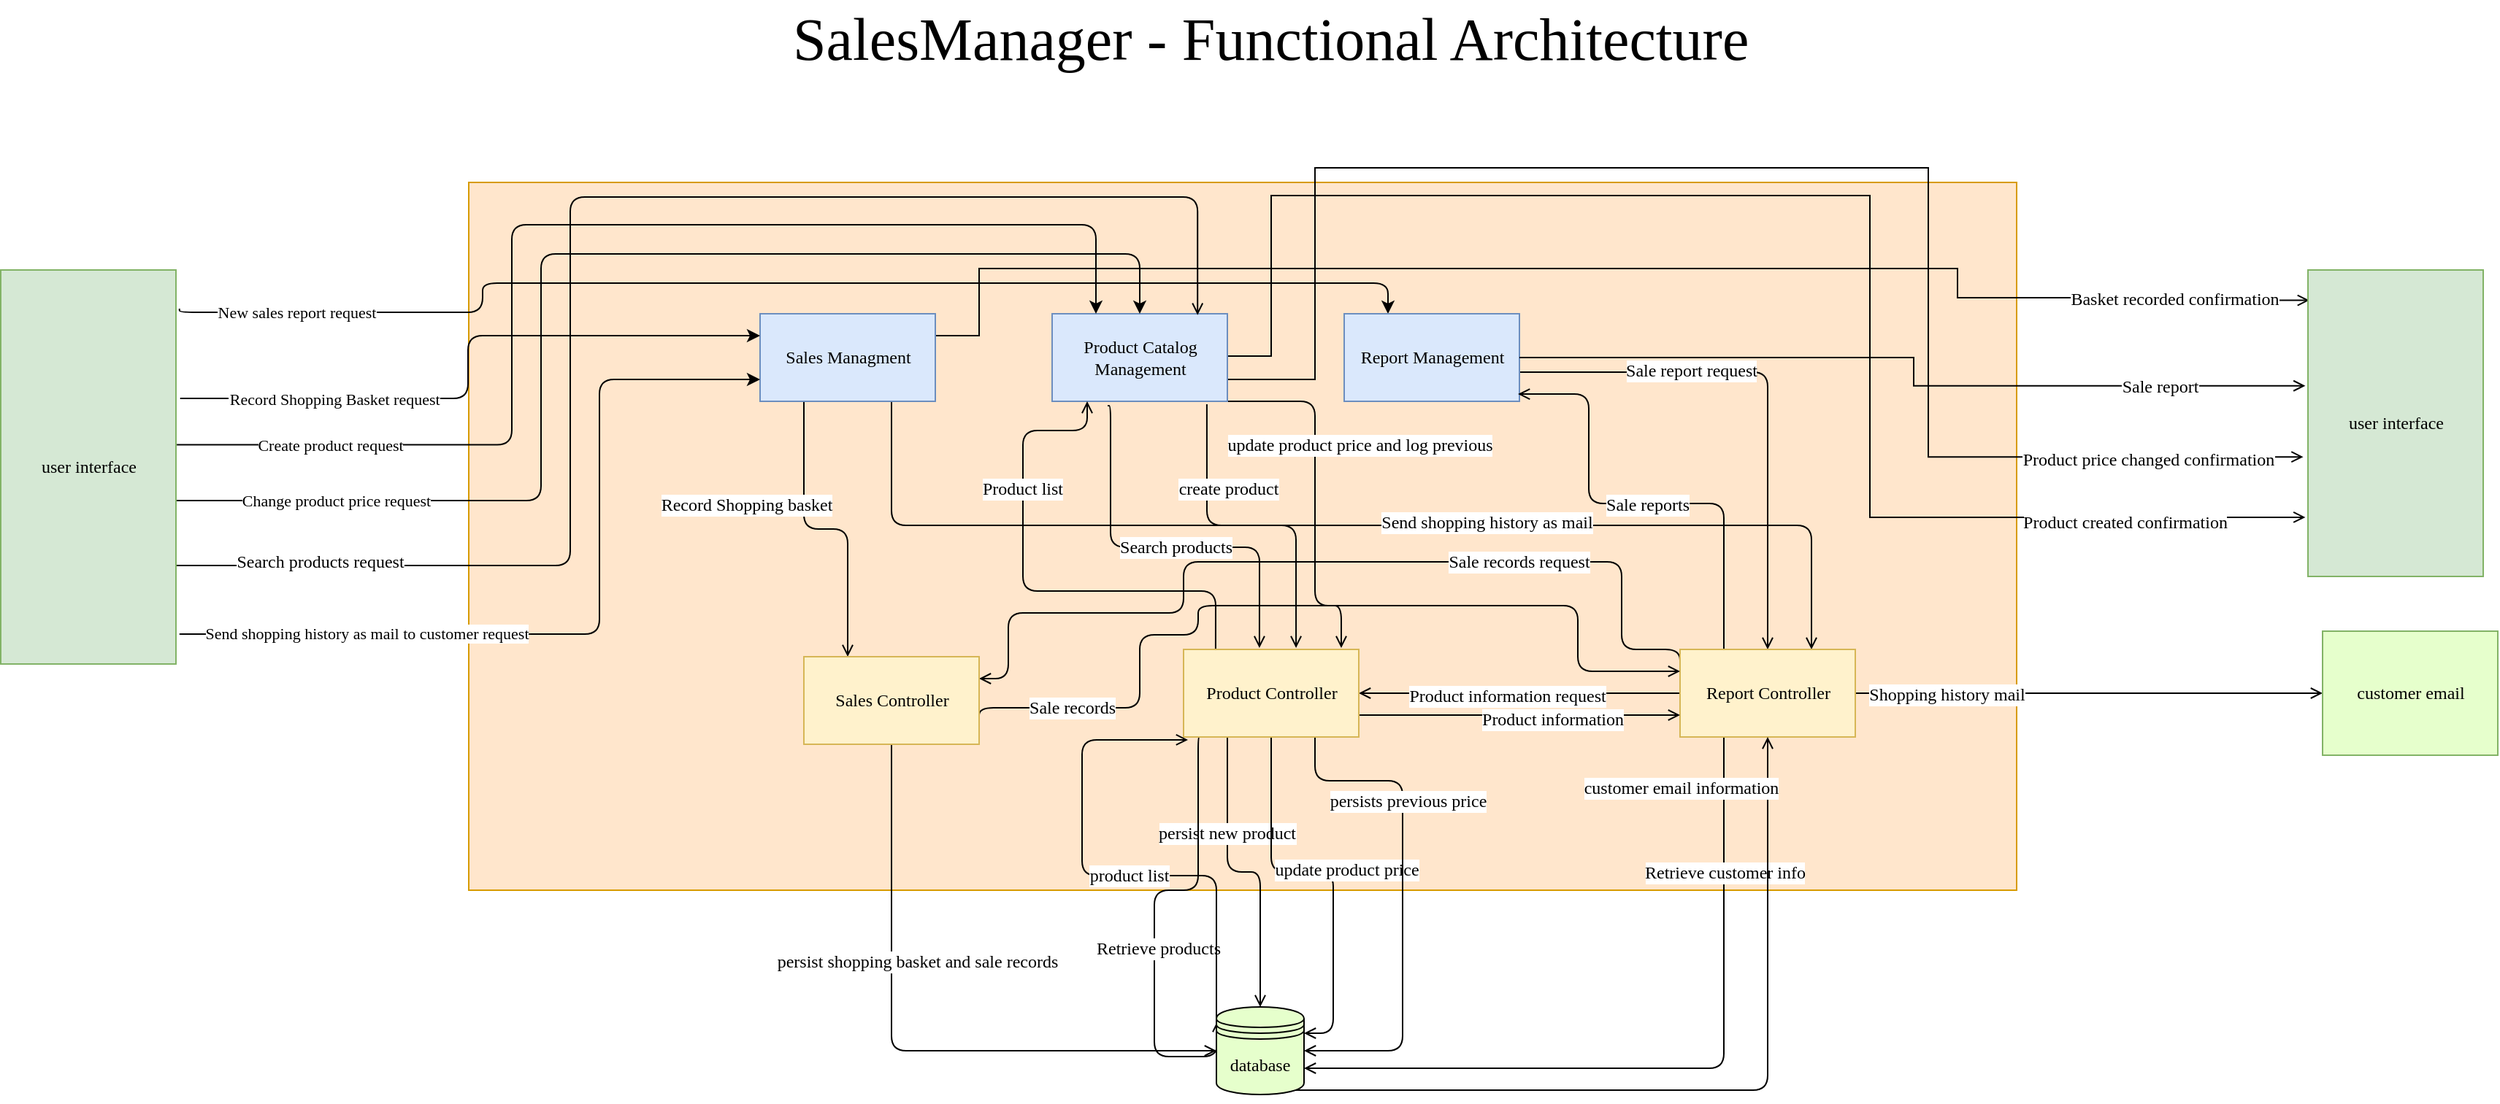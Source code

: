 <mxfile version="10.6.3" type="device"><diagram id="suE4g4ZmyGqLXp-XB6Br" name="Page-1"><mxGraphModel dx="1056" dy="779" grid="1" gridSize="10" guides="1" tooltips="1" connect="1" arrows="1" fold="1" page="1" pageScale="1" pageWidth="2336" pageHeight="1654" math="0" shadow="0"><root><mxCell id="0"/><mxCell id="1" parent="0"/><mxCell id="yssNuzP3Sg0fX2uX1I9x-66" value="" style="rounded=0;whiteSpace=wrap;html=1;fontFamily=Times New Roman;fontSize=12;fillColor=#ffe6cc;strokeColor=#d79b00;" parent="1" vertex="1"><mxGeometry x="498" y="305" width="1060" height="485" as="geometry"/></mxCell><mxCell id="yssNuzP3Sg0fX2uX1I9x-67" style="edgeStyle=orthogonalEdgeStyle;rounded=0;orthogonalLoop=1;jettySize=auto;html=1;exitX=1;exitY=0.25;exitDx=0;exitDy=0;entryX=0.008;entryY=0.099;entryDx=0;entryDy=0;entryPerimeter=0;startArrow=none;startFill=0;endArrow=open;endFill=0;fontFamily=Times New Roman;fontSize=12;" parent="1" source="yssNuzP3Sg0fX2uX1I9x-71" target="yssNuzP3Sg0fX2uX1I9x-86" edge="1"><mxGeometry relative="1" as="geometry"><Array as="points"><mxPoint x="847.5" y="410"/><mxPoint x="847.5" y="364"/><mxPoint x="1517.5" y="364"/><mxPoint x="1517.5" y="384"/><mxPoint x="1718.5" y="384"/></Array></mxGeometry></mxCell><mxCell id="yssNuzP3Sg0fX2uX1I9x-68" value="Basket recorded confirmation" style="text;html=1;resizable=0;points=[];align=center;verticalAlign=middle;labelBackgroundColor=#ffffff;fontSize=12;fontFamily=Times New Roman;" parent="yssNuzP3Sg0fX2uX1I9x-67" vertex="1" connectable="0"><mxGeometry x="0.835" y="1" relative="1" as="geometry"><mxPoint x="-11" y="1.5" as="offset"/></mxGeometry></mxCell><mxCell id="yssNuzP3Sg0fX2uX1I9x-69" style="edgeStyle=orthogonalEdgeStyle;rounded=0;orthogonalLoop=1;jettySize=auto;html=1;exitX=1;exitY=0.25;exitDx=0;exitDy=0;startArrow=none;startFill=0;endArrow=open;endFill=0;fontFamily=Times New Roman;fontSize=12;entryX=0;entryY=0.5;entryDx=0;entryDy=0;" parent="1" source="yssNuzP3Sg0fX2uX1I9x-91" target="yssNuzP3Sg0fX2uX1I9x-87" edge="1"><mxGeometry relative="1" as="geometry"><mxPoint x="1707.5" y="640" as="targetPoint"/><Array as="points"><mxPoint x="1447.5" y="655"/></Array></mxGeometry></mxCell><mxCell id="yssNuzP3Sg0fX2uX1I9x-70" value="Shopping history mail" style="text;html=1;resizable=0;points=[];align=center;verticalAlign=middle;labelBackgroundColor=#ffffff;fontSize=12;fontFamily=Times New Roman;" parent="yssNuzP3Sg0fX2uX1I9x-69" vertex="1" connectable="0"><mxGeometry x="0.822" y="-3" relative="1" as="geometry"><mxPoint x="-228" y="-2.5" as="offset"/></mxGeometry></mxCell><mxCell id="yssNuzP3Sg0fX2uX1I9x-107" style="edgeStyle=orthogonalEdgeStyle;rounded=1;orthogonalLoop=1;jettySize=auto;html=1;exitX=0.25;exitY=1;exitDx=0;exitDy=0;entryX=0.25;entryY=0;entryDx=0;entryDy=0;startArrow=none;startFill=0;endArrow=open;endFill=0;fontFamily=Times New Roman;fontSize=12;" parent="1" source="yssNuzP3Sg0fX2uX1I9x-71" target="yssNuzP3Sg0fX2uX1I9x-96" edge="1"><mxGeometry relative="1" as="geometry"/></mxCell><mxCell id="yssNuzP3Sg0fX2uX1I9x-108" value="Record Shopping basket" style="text;html=1;resizable=0;points=[];align=center;verticalAlign=middle;labelBackgroundColor=#ffffff;fontSize=12;fontFamily=Times New Roman;" parent="yssNuzP3Sg0fX2uX1I9x-107" vertex="1" connectable="0"><mxGeometry x="0.495" y="1" relative="1" as="geometry"><mxPoint x="-71" y="-52" as="offset"/></mxGeometry></mxCell><mxCell id="yssNuzP3Sg0fX2uX1I9x-136" style="edgeStyle=orthogonalEdgeStyle;rounded=1;orthogonalLoop=1;jettySize=auto;html=1;exitX=0.75;exitY=1;exitDx=0;exitDy=0;entryX=0.75;entryY=0;entryDx=0;entryDy=0;startArrow=none;startFill=0;endArrow=open;endFill=0;fontFamily=Times New Roman;fontSize=12;" parent="1" source="yssNuzP3Sg0fX2uX1I9x-71" target="yssNuzP3Sg0fX2uX1I9x-91" edge="1"><mxGeometry relative="1" as="geometry"/></mxCell><mxCell id="yssNuzP3Sg0fX2uX1I9x-137" value="Send shopping history as mail" style="text;html=1;resizable=0;points=[];align=center;verticalAlign=middle;labelBackgroundColor=#ffffff;fontSize=12;fontFamily=Times New Roman;" parent="yssNuzP3Sg0fX2uX1I9x-136" vertex="1" connectable="0"><mxGeometry x="0.23" y="2" relative="1" as="geometry"><mxPoint as="offset"/></mxGeometry></mxCell><mxCell id="yssNuzP3Sg0fX2uX1I9x-71" value="Sales Managment" style="rounded=0;whiteSpace=wrap;html=1;fontFamily=Times New Roman;fontSize=12;fillColor=#dae8fc;strokeColor=#6c8ebf;" parent="1" vertex="1"><mxGeometry x="697.5" y="395" width="120" height="60" as="geometry"/></mxCell><mxCell id="yssNuzP3Sg0fX2uX1I9x-72" style="edgeStyle=orthogonalEdgeStyle;rounded=0;orthogonalLoop=1;jettySize=auto;html=1;exitX=1;exitY=0.75;exitDx=0;exitDy=0;entryX=-0.027;entryY=0.61;entryDx=0;entryDy=0;entryPerimeter=0;startArrow=none;startFill=0;endArrow=open;endFill=0;fontFamily=Times New Roman;fontSize=12;" parent="1" source="yssNuzP3Sg0fX2uX1I9x-76" target="yssNuzP3Sg0fX2uX1I9x-86" edge="1"><mxGeometry relative="1" as="geometry"><Array as="points"><mxPoint x="1077.5" y="440"/><mxPoint x="1077.5" y="295"/><mxPoint x="1497.5" y="295"/><mxPoint x="1497.5" y="493"/></Array></mxGeometry></mxCell><mxCell id="yssNuzP3Sg0fX2uX1I9x-73" value="Product price changed confirmation" style="text;html=1;resizable=0;points=[];align=center;verticalAlign=middle;labelBackgroundColor=#ffffff;fontSize=12;fontFamily=Times New Roman;" parent="yssNuzP3Sg0fX2uX1I9x-72" vertex="1" connectable="0"><mxGeometry x="0.721" y="1" relative="1" as="geometry"><mxPoint x="44.5" y="2.5" as="offset"/></mxGeometry></mxCell><mxCell id="yssNuzP3Sg0fX2uX1I9x-74" style="edgeStyle=orthogonalEdgeStyle;rounded=0;orthogonalLoop=1;jettySize=auto;html=1;exitX=1;exitY=0.5;exitDx=0;exitDy=0;startArrow=none;startFill=0;endArrow=open;endFill=0;fontFamily=Times New Roman;fontSize=12;entryX=-0.015;entryY=0.807;entryDx=0;entryDy=0;entryPerimeter=0;" parent="1" source="yssNuzP3Sg0fX2uX1I9x-76" target="yssNuzP3Sg0fX2uX1I9x-86" edge="1"><mxGeometry relative="1" as="geometry"><mxPoint x="1737.5" y="534" as="targetPoint"/><Array as="points"><mxPoint x="1047.5" y="424"/><mxPoint x="1047.5" y="314"/><mxPoint x="1457.5" y="314"/><mxPoint x="1457.5" y="534"/></Array></mxGeometry></mxCell><mxCell id="yssNuzP3Sg0fX2uX1I9x-75" value="Product created confirmation" style="text;html=1;resizable=0;points=[];align=center;verticalAlign=middle;labelBackgroundColor=#ffffff;fontSize=12;fontFamily=Times New Roman;" parent="yssNuzP3Sg0fX2uX1I9x-74" vertex="1" connectable="0"><mxGeometry x="0.768" y="-3" relative="1" as="geometry"><mxPoint as="offset"/></mxGeometry></mxCell><mxCell id="yssNuzP3Sg0fX2uX1I9x-111" style="edgeStyle=orthogonalEdgeStyle;rounded=1;orthogonalLoop=1;jettySize=auto;html=1;exitX=0.883;exitY=1.033;exitDx=0;exitDy=0;entryX=0.642;entryY=-0.017;entryDx=0;entryDy=0;entryPerimeter=0;startArrow=none;startFill=0;endArrow=open;endFill=0;fontFamily=Times New Roman;fontSize=12;exitPerimeter=0;" parent="1" source="yssNuzP3Sg0fX2uX1I9x-76" target="yssNuzP3Sg0fX2uX1I9x-93" edge="1"><mxGeometry relative="1" as="geometry"/></mxCell><mxCell id="yssNuzP3Sg0fX2uX1I9x-112" value="create product" style="text;html=1;resizable=0;points=[];align=center;verticalAlign=middle;labelBackgroundColor=#ffffff;fontSize=12;fontFamily=Times New Roman;" parent="yssNuzP3Sg0fX2uX1I9x-111" vertex="1" connectable="0"><mxGeometry x="-0.484" y="34" relative="1" as="geometry"><mxPoint x="-20" y="-1" as="offset"/></mxGeometry></mxCell><mxCell id="yssNuzP3Sg0fX2uX1I9x-123" value="update product price and log previous" style="edgeStyle=orthogonalEdgeStyle;rounded=1;orthogonalLoop=1;jettySize=auto;html=1;exitX=0.75;exitY=1;exitDx=0;exitDy=0;entryX=0.9;entryY=-0.017;entryDx=0;entryDy=0;startArrow=none;startFill=0;endArrow=open;endFill=0;fontFamily=Times New Roman;fontSize=12;entryPerimeter=0;" parent="1" source="yssNuzP3Sg0fX2uX1I9x-76" target="yssNuzP3Sg0fX2uX1I9x-93" edge="1"><mxGeometry x="-0.35" y="-42" relative="1" as="geometry"><Array as="points"><mxPoint x="1077.5" y="455"/><mxPoint x="1077.5" y="595"/><mxPoint x="1095.5" y="595"/></Array><mxPoint x="72" y="30" as="offset"/></mxGeometry></mxCell><mxCell id="yssNuzP3Sg0fX2uX1I9x-76" value="Product Catalog Management" style="rounded=0;whiteSpace=wrap;html=1;fontFamily=Times New Roman;fontSize=12;fillColor=#dae8fc;strokeColor=#6c8ebf;" parent="1" vertex="1"><mxGeometry x="897.5" y="395" width="120" height="60" as="geometry"/></mxCell><mxCell id="yssNuzP3Sg0fX2uX1I9x-77" value="New sales report request&lt;br&gt;" style="endArrow=classic;fontFamily=Times New Roman;entryX=0.25;entryY=0;entryDx=0;entryDy=0;edgeStyle=orthogonalEdgeStyle;html=1;exitX=1.02;exitY=0.098;exitDx=0;exitDy=0;exitPerimeter=0;" parent="1" source="yssNuzP3Sg0fX2uX1I9x-85" target="yssNuzP3Sg0fX2uX1I9x-82" edge="1"><mxGeometry x="-0.809" width="50" height="50" relative="1" as="geometry"><mxPoint x="377.5" y="394" as="sourcePoint"/><mxPoint x="537.5" y="395" as="targetPoint"/><Array as="points"><mxPoint x="299.5" y="394"/><mxPoint x="507.5" y="394"/><mxPoint x="507.5" y="374"/><mxPoint x="1127.5" y="374"/></Array><mxPoint as="offset"/></mxGeometry></mxCell><mxCell id="yssNuzP3Sg0fX2uX1I9x-78" value="Record Shopping Basket request" style="endArrow=classic;fontFamily=Times New Roman;edgeStyle=orthogonalEdgeStyle;entryX=0;entryY=0.25;entryDx=0;entryDy=0;exitX=1.024;exitY=0.326;exitDx=0;exitDy=0;exitPerimeter=0;" parent="1" source="yssNuzP3Sg0fX2uX1I9x-85" target="yssNuzP3Sg0fX2uX1I9x-71" edge="1"><mxGeometry x="-0.518" width="50" height="50" relative="1" as="geometry"><mxPoint x="307.5" y="435" as="sourcePoint"/><mxPoint x="537.5" y="435" as="targetPoint"/><mxPoint as="offset"/></mxGeometry></mxCell><mxCell id="yssNuzP3Sg0fX2uX1I9x-79" value="Create product request&lt;br&gt;" style="endArrow=classic;fontFamily=Times New Roman;html=1;edgeStyle=orthogonalEdgeStyle;entryX=0.25;entryY=0;entryDx=0;entryDy=0;" parent="1" target="yssNuzP3Sg0fX2uX1I9x-76" edge="1"><mxGeometry x="-0.75" width="50" height="50" relative="1" as="geometry"><mxPoint x="298.071" y="484.714" as="sourcePoint"/><mxPoint x="927.5" y="384" as="targetPoint"/><Array as="points"><mxPoint x="527.5" y="484"/><mxPoint x="527.5" y="334"/><mxPoint x="927.5" y="334"/></Array><mxPoint as="offset"/></mxGeometry></mxCell><mxCell id="yssNuzP3Sg0fX2uX1I9x-80" value="Change product price request&lt;br&gt;" style="endArrow=classic;fontFamily=Times New Roman;html=1;entryX=0.5;entryY=0;entryDx=0;entryDy=0;edgeStyle=orthogonalEdgeStyle;exitX=0.996;exitY=0.585;exitDx=0;exitDy=0;exitPerimeter=0;" parent="1" source="yssNuzP3Sg0fX2uX1I9x-85" target="yssNuzP3Sg0fX2uX1I9x-76" edge="1"><mxGeometry x="-0.747" width="50" height="50" relative="1" as="geometry"><mxPoint x="307.5" y="515" as="sourcePoint"/><mxPoint x="537.5" y="515" as="targetPoint"/><mxPoint as="offset"/><Array as="points"><mxPoint x="547.5" y="523"/><mxPoint x="547.5" y="354"/><mxPoint x="957.5" y="354"/></Array></mxGeometry></mxCell><mxCell id="yssNuzP3Sg0fX2uX1I9x-81" value="Send shopping history as mail to customer request" style="endArrow=classic;fontFamily=Times New Roman;html=1;entryX=0;entryY=0.75;entryDx=0;entryDy=0;edgeStyle=orthogonalEdgeStyle;exitX=1.02;exitY=0.924;exitDx=0;exitDy=0;exitPerimeter=0;" parent="1" source="yssNuzP3Sg0fX2uX1I9x-85" target="yssNuzP3Sg0fX2uX1I9x-71" edge="1"><mxGeometry x="-0.553" width="50" height="50" relative="1" as="geometry"><mxPoint x="327.5" y="614" as="sourcePoint"/><mxPoint x="537.5" y="555" as="targetPoint"/><mxPoint as="offset"/><Array as="points"><mxPoint x="587.5" y="614"/><mxPoint x="587.5" y="440"/></Array></mxGeometry></mxCell><mxCell id="yssNuzP3Sg0fX2uX1I9x-92" value="" style="edgeStyle=orthogonalEdgeStyle;rounded=1;orthogonalLoop=1;jettySize=auto;html=1;startArrow=none;startFill=0;endArrow=open;endFill=0;fontFamily=Times New Roman;fontSize=12;" parent="1" source="yssNuzP3Sg0fX2uX1I9x-82" target="yssNuzP3Sg0fX2uX1I9x-91" edge="1"><mxGeometry relative="1" as="geometry"><Array as="points"><mxPoint x="1387.5" y="435"/></Array></mxGeometry></mxCell><mxCell id="yssNuzP3Sg0fX2uX1I9x-105" value="Sale report request&lt;br&gt;" style="text;html=1;resizable=0;points=[];align=center;verticalAlign=middle;labelBackgroundColor=#ffffff;fontSize=12;fontFamily=Times New Roman;" parent="yssNuzP3Sg0fX2uX1I9x-92" vertex="1" connectable="0"><mxGeometry x="-0.346" y="1" relative="1" as="geometry"><mxPoint as="offset"/></mxGeometry></mxCell><mxCell id="yssNuzP3Sg0fX2uX1I9x-82" value="Report Management" style="rounded=0;whiteSpace=wrap;html=1;fontFamily=Times New Roman;fontSize=12;fillColor=#dae8fc;strokeColor=#6c8ebf;" parent="1" vertex="1"><mxGeometry x="1097.5" y="395" width="120" height="60" as="geometry"/></mxCell><mxCell id="yssNuzP3Sg0fX2uX1I9x-94" value="" style="edgeStyle=orthogonalEdgeStyle;rounded=1;orthogonalLoop=1;jettySize=auto;html=1;startArrow=none;startFill=0;endArrow=open;endFill=0;fontFamily=Times New Roman;fontSize=12;" parent="1" source="yssNuzP3Sg0fX2uX1I9x-91" target="yssNuzP3Sg0fX2uX1I9x-93" edge="1"><mxGeometry relative="1" as="geometry"/></mxCell><mxCell id="yssNuzP3Sg0fX2uX1I9x-95" value="Product information request&lt;br&gt;" style="text;html=1;resizable=0;points=[];align=center;verticalAlign=middle;labelBackgroundColor=#ffffff;fontSize=12;fontFamily=Times New Roman;" parent="yssNuzP3Sg0fX2uX1I9x-94" vertex="1" connectable="0"><mxGeometry x="0.075" y="2" relative="1" as="geometry"><mxPoint as="offset"/></mxGeometry></mxCell><mxCell id="yssNuzP3Sg0fX2uX1I9x-98" style="edgeStyle=orthogonalEdgeStyle;rounded=1;orthogonalLoop=1;jettySize=auto;html=1;exitX=0;exitY=0.25;exitDx=0;exitDy=0;entryX=1;entryY=0.25;entryDx=0;entryDy=0;startArrow=none;startFill=0;endArrow=open;endFill=0;fontFamily=Times New Roman;fontSize=12;" parent="1" source="yssNuzP3Sg0fX2uX1I9x-91" target="yssNuzP3Sg0fX2uX1I9x-96" edge="1"><mxGeometry relative="1" as="geometry"><Array as="points"><mxPoint x="1327.5" y="625"/><mxPoint x="1287.5" y="625"/><mxPoint x="1287.5" y="565"/><mxPoint x="987.5" y="565"/><mxPoint x="987.5" y="600"/><mxPoint x="867.5" y="600"/><mxPoint x="867.5" y="645"/></Array></mxGeometry></mxCell><mxCell id="yssNuzP3Sg0fX2uX1I9x-99" value="Sale records request&lt;br&gt;" style="text;html=1;resizable=0;points=[];align=center;verticalAlign=middle;labelBackgroundColor=#ffffff;fontSize=12;fontFamily=Times New Roman;" parent="yssNuzP3Sg0fX2uX1I9x-98" vertex="1" connectable="0"><mxGeometry x="-0.614" relative="1" as="geometry"><mxPoint x="-63" as="offset"/></mxGeometry></mxCell><mxCell id="yssNuzP3Sg0fX2uX1I9x-104" style="edgeStyle=orthogonalEdgeStyle;rounded=1;orthogonalLoop=1;jettySize=auto;html=1;exitX=0.25;exitY=0;exitDx=0;exitDy=0;entryX=0.992;entryY=0.917;entryDx=0;entryDy=0;entryPerimeter=0;startArrow=none;startFill=0;endArrow=open;endFill=0;fontFamily=Times New Roman;fontSize=12;" parent="1" source="yssNuzP3Sg0fX2uX1I9x-91" target="yssNuzP3Sg0fX2uX1I9x-82" edge="1"><mxGeometry relative="1" as="geometry"><Array as="points"><mxPoint x="1358" y="525"/><mxPoint x="1265" y="525"/><mxPoint x="1265" y="450"/></Array></mxGeometry></mxCell><mxCell id="yssNuzP3Sg0fX2uX1I9x-106" value="Sale reports" style="text;html=1;resizable=0;points=[];align=center;verticalAlign=middle;labelBackgroundColor=#ffffff;fontSize=12;fontFamily=Times New Roman;" parent="yssNuzP3Sg0fX2uX1I9x-104" vertex="1" connectable="0"><mxGeometry x="0.505" relative="1" as="geometry"><mxPoint x="39.5" y="46.5" as="offset"/></mxGeometry></mxCell><mxCell id="yssNuzP3Sg0fX2uX1I9x-138" style="edgeStyle=orthogonalEdgeStyle;rounded=1;orthogonalLoop=1;jettySize=auto;html=1;exitX=0.25;exitY=1;exitDx=0;exitDy=0;entryX=1;entryY=0.7;entryDx=0;entryDy=0;startArrow=none;startFill=0;endArrow=open;endFill=0;fontFamily=Times New Roman;fontSize=12;" parent="1" source="yssNuzP3Sg0fX2uX1I9x-91" target="yssNuzP3Sg0fX2uX1I9x-113" edge="1"><mxGeometry relative="1" as="geometry"/></mxCell><mxCell id="yssNuzP3Sg0fX2uX1I9x-139" value="Retrieve customer info" style="text;html=1;resizable=0;points=[];align=center;verticalAlign=middle;labelBackgroundColor=#ffffff;fontSize=12;fontFamily=Times New Roman;" parent="yssNuzP3Sg0fX2uX1I9x-138" vertex="1" connectable="0"><mxGeometry x="-0.638" relative="1" as="geometry"><mxPoint as="offset"/></mxGeometry></mxCell><mxCell id="yssNuzP3Sg0fX2uX1I9x-91" value="Report Controller&lt;br&gt;" style="rounded=0;whiteSpace=wrap;html=1;fontFamily=Times New Roman;fontSize=12;fillColor=#fff2cc;strokeColor=#d6b656;" parent="1" vertex="1"><mxGeometry x="1327.5" y="625" width="120" height="60" as="geometry"/></mxCell><mxCell id="yssNuzP3Sg0fX2uX1I9x-100" style="edgeStyle=orthogonalEdgeStyle;rounded=1;orthogonalLoop=1;jettySize=auto;html=1;exitX=1;exitY=0.75;exitDx=0;exitDy=0;entryX=0;entryY=0.75;entryDx=0;entryDy=0;startArrow=none;startFill=0;endArrow=open;endFill=0;fontFamily=Times New Roman;fontSize=12;" parent="1" source="yssNuzP3Sg0fX2uX1I9x-93" target="yssNuzP3Sg0fX2uX1I9x-91" edge="1"><mxGeometry relative="1" as="geometry"/></mxCell><mxCell id="yssNuzP3Sg0fX2uX1I9x-101" value="Product information&lt;br&gt;" style="text;html=1;resizable=0;points=[];align=center;verticalAlign=middle;labelBackgroundColor=#ffffff;fontSize=12;fontFamily=Times New Roman;" parent="yssNuzP3Sg0fX2uX1I9x-100" vertex="1" connectable="0"><mxGeometry x="0.2" y="-3" relative="1" as="geometry"><mxPoint as="offset"/></mxGeometry></mxCell><mxCell id="yssNuzP3Sg0fX2uX1I9x-117" style="edgeStyle=orthogonalEdgeStyle;rounded=1;orthogonalLoop=1;jettySize=auto;html=1;exitX=0.25;exitY=1;exitDx=0;exitDy=0;entryX=0.5;entryY=0;entryDx=0;entryDy=0;startArrow=none;startFill=0;endArrow=open;endFill=0;fontFamily=Times New Roman;fontSize=12;" parent="1" source="yssNuzP3Sg0fX2uX1I9x-93" target="yssNuzP3Sg0fX2uX1I9x-113" edge="1"><mxGeometry relative="1" as="geometry"/></mxCell><mxCell id="yssNuzP3Sg0fX2uX1I9x-118" value="persist new product" style="text;html=1;resizable=0;points=[];align=center;verticalAlign=middle;labelBackgroundColor=#ffffff;fontSize=12;fontFamily=Times New Roman;" parent="yssNuzP3Sg0fX2uX1I9x-117" vertex="1" connectable="0"><mxGeometry x="0.409" y="-1" relative="1" as="geometry"><mxPoint x="-22" y="-58" as="offset"/></mxGeometry></mxCell><mxCell id="yssNuzP3Sg0fX2uX1I9x-124" style="edgeStyle=orthogonalEdgeStyle;rounded=1;orthogonalLoop=1;jettySize=auto;html=1;exitX=0.5;exitY=1;exitDx=0;exitDy=0;entryX=1;entryY=0.3;entryDx=0;entryDy=0;startArrow=none;startFill=0;endArrow=open;endFill=0;fontFamily=Times New Roman;fontSize=12;" parent="1" source="yssNuzP3Sg0fX2uX1I9x-93" target="yssNuzP3Sg0fX2uX1I9x-113" edge="1"><mxGeometry relative="1" as="geometry"/></mxCell><mxCell id="yssNuzP3Sg0fX2uX1I9x-125" value="update product price" style="text;html=1;resizable=0;points=[];align=center;verticalAlign=middle;labelBackgroundColor=#ffffff;fontSize=12;fontFamily=Times New Roman;" parent="yssNuzP3Sg0fX2uX1I9x-124" vertex="1" connectable="0"><mxGeometry x="0.015" y="1" relative="1" as="geometry"><mxPoint x="9" y="-1" as="offset"/></mxGeometry></mxCell><mxCell id="yssNuzP3Sg0fX2uX1I9x-126" style="edgeStyle=orthogonalEdgeStyle;rounded=1;orthogonalLoop=1;jettySize=auto;html=1;exitX=0.75;exitY=1;exitDx=0;exitDy=0;entryX=1;entryY=0.5;entryDx=0;entryDy=0;startArrow=none;startFill=0;endArrow=open;endFill=0;fontFamily=Times New Roman;fontSize=12;" parent="1" source="yssNuzP3Sg0fX2uX1I9x-93" target="yssNuzP3Sg0fX2uX1I9x-113" edge="1"><mxGeometry relative="1" as="geometry"><Array as="points"><mxPoint x="1097.5" y="715"/><mxPoint x="1137.5" y="715"/><mxPoint x="1137.5" y="925"/></Array></mxGeometry></mxCell><mxCell id="yssNuzP3Sg0fX2uX1I9x-127" value="persists previous price" style="text;html=1;resizable=0;points=[];align=center;verticalAlign=middle;labelBackgroundColor=#ffffff;fontSize=12;fontFamily=Times New Roman;" parent="yssNuzP3Sg0fX2uX1I9x-126" vertex="1" connectable="0"><mxGeometry x="-0.393" y="3" relative="1" as="geometry"><mxPoint as="offset"/></mxGeometry></mxCell><mxCell id="yssNuzP3Sg0fX2uX1I9x-129" style="edgeStyle=orthogonalEdgeStyle;rounded=1;orthogonalLoop=1;jettySize=auto;html=1;exitX=0.183;exitY=0.033;exitDx=0;exitDy=0;entryX=0.2;entryY=1;entryDx=0;entryDy=0;startArrow=none;startFill=0;endArrow=open;endFill=0;fontFamily=Times New Roman;fontSize=12;exitPerimeter=0;entryPerimeter=0;" parent="1" source="yssNuzP3Sg0fX2uX1I9x-93" target="yssNuzP3Sg0fX2uX1I9x-76" edge="1"><mxGeometry relative="1" as="geometry"><Array as="points"><mxPoint x="1009.5" y="585"/><mxPoint x="877.5" y="585"/><mxPoint x="877.5" y="475"/><mxPoint x="921.5" y="475"/></Array></mxGeometry></mxCell><mxCell id="yssNuzP3Sg0fX2uX1I9x-130" value="Product list" style="text;html=1;resizable=0;points=[];align=center;verticalAlign=middle;labelBackgroundColor=#ffffff;fontSize=12;fontFamily=Times New Roman;" parent="yssNuzP3Sg0fX2uX1I9x-129" vertex="1" connectable="0"><mxGeometry x="0.403" y="1" relative="1" as="geometry"><mxPoint as="offset"/></mxGeometry></mxCell><mxCell id="yssNuzP3Sg0fX2uX1I9x-134" style="edgeStyle=orthogonalEdgeStyle;rounded=1;orthogonalLoop=1;jettySize=auto;html=1;exitX=0.092;exitY=1;exitDx=0;exitDy=0;entryX=0.017;entryY=0.15;entryDx=0;entryDy=0;entryPerimeter=0;startArrow=none;startFill=0;endArrow=open;endFill=0;fontFamily=Times New Roman;fontSize=12;exitPerimeter=0;" parent="1" source="yssNuzP3Sg0fX2uX1I9x-93" target="yssNuzP3Sg0fX2uX1I9x-113" edge="1"><mxGeometry relative="1" as="geometry"><Array as="points"><mxPoint x="997.5" y="685"/><mxPoint x="997.5" y="790"/><mxPoint x="967.5" y="790"/><mxPoint x="967.5" y="904"/></Array></mxGeometry></mxCell><mxCell id="yssNuzP3Sg0fX2uX1I9x-135" value="Retrieve products" style="text;html=1;resizable=0;points=[];align=center;verticalAlign=middle;labelBackgroundColor=#ffffff;fontSize=12;fontFamily=Times New Roman;" parent="yssNuzP3Sg0fX2uX1I9x-134" vertex="1" connectable="0"><mxGeometry x="0.018" relative="1" as="geometry"><mxPoint x="2.5" y="14" as="offset"/></mxGeometry></mxCell><mxCell id="yssNuzP3Sg0fX2uX1I9x-93" value="Product Controller&lt;br&gt;" style="rounded=0;whiteSpace=wrap;html=1;fontFamily=Times New Roman;fontSize=12;fillColor=#fff2cc;strokeColor=#d6b656;" parent="1" vertex="1"><mxGeometry x="987.5" y="625" width="120" height="60" as="geometry"/></mxCell><mxCell id="yssNuzP3Sg0fX2uX1I9x-83" style="orthogonalLoop=1;jettySize=auto;html=1;exitX=1;exitY=0.75;exitDx=0;exitDy=0;entryX=0.83;entryY=0.014;entryDx=0;entryDy=0;entryPerimeter=0;startArrow=none;startFill=0;endArrow=open;endFill=0;fontFamily=Times New Roman;fontSize=12;edgeStyle=orthogonalEdgeStyle;rounded=1;" parent="1" source="yssNuzP3Sg0fX2uX1I9x-85" target="yssNuzP3Sg0fX2uX1I9x-76" edge="1"><mxGeometry relative="1" as="geometry"><Array as="points"><mxPoint x="297.5" y="567"/><mxPoint x="567.5" y="567"/><mxPoint x="567.5" y="315"/><mxPoint x="997.5" y="315"/></Array></mxGeometry></mxCell><mxCell id="yssNuzP3Sg0fX2uX1I9x-84" value="Search products request&lt;br&gt;" style="text;html=1;resizable=0;points=[];align=center;verticalAlign=middle;labelBackgroundColor=#ffffff;fontSize=12;fontFamily=Times New Roman;" parent="yssNuzP3Sg0fX2uX1I9x-83" vertex="1" connectable="0"><mxGeometry x="-0.838" y="3" relative="1" as="geometry"><mxPoint x="14.5" y="0.5" as="offset"/></mxGeometry></mxCell><mxCell id="yssNuzP3Sg0fX2uX1I9x-85" value="user interface" style="rounded=0;whiteSpace=wrap;html=1;fontFamily=Times New Roman;fontSize=12;fillColor=#d5e8d4;strokeColor=#82b366;" parent="1" vertex="1"><mxGeometry x="177.5" y="365" width="120" height="270" as="geometry"/></mxCell><mxCell id="yssNuzP3Sg0fX2uX1I9x-86" value="user interface" style="rounded=0;whiteSpace=wrap;html=1;fontFamily=Times New Roman;fontSize=12;fillColor=#d5e8d4;strokeColor=#82b366;" parent="1" vertex="1"><mxGeometry x="1757.5" y="365" width="120" height="210" as="geometry"/></mxCell><mxCell id="yssNuzP3Sg0fX2uX1I9x-87" value="customer email" style="rounded=0;whiteSpace=wrap;html=1;fontFamily=Times New Roman;fontSize=12;fillColor=#E6FFCC;strokeColor=#82b366;" parent="1" vertex="1"><mxGeometry x="1767.5" y="612.5" width="120" height="85" as="geometry"/></mxCell><mxCell id="yssNuzP3Sg0fX2uX1I9x-88" style="edgeStyle=orthogonalEdgeStyle;rounded=0;orthogonalLoop=1;jettySize=auto;html=1;exitX=1;exitY=0.5;exitDx=0;exitDy=0;startArrow=none;startFill=0;endArrow=open;endFill=0;fontFamily=Times New Roman;fontSize=12;entryX=-0.015;entryY=0.378;entryDx=0;entryDy=0;entryPerimeter=0;" parent="1" source="yssNuzP3Sg0fX2uX1I9x-82" target="yssNuzP3Sg0fX2uX1I9x-86" edge="1"><mxGeometry relative="1" as="geometry"><mxPoint x="1757.5" y="444" as="targetPoint"/></mxGeometry></mxCell><mxCell id="yssNuzP3Sg0fX2uX1I9x-89" value="Sale report&lt;br&gt;" style="text;html=1;resizable=0;points=[];align=center;verticalAlign=middle;labelBackgroundColor=#ffffff;fontSize=12;fontFamily=Times New Roman;" parent="yssNuzP3Sg0fX2uX1I9x-88" vertex="1" connectable="0"><mxGeometry x="0.643" relative="1" as="geometry"><mxPoint as="offset"/></mxGeometry></mxCell><mxCell id="yssNuzP3Sg0fX2uX1I9x-102" style="edgeStyle=orthogonalEdgeStyle;rounded=1;orthogonalLoop=1;jettySize=auto;html=1;exitX=1;exitY=0.75;exitDx=0;exitDy=0;entryX=0;entryY=0.25;entryDx=0;entryDy=0;startArrow=none;startFill=0;endArrow=open;endFill=0;fontFamily=Times New Roman;fontSize=12;" parent="1" source="yssNuzP3Sg0fX2uX1I9x-96" target="yssNuzP3Sg0fX2uX1I9x-91" edge="1"><mxGeometry relative="1" as="geometry"><Array as="points"><mxPoint x="847.5" y="665"/><mxPoint x="957.5" y="665"/><mxPoint x="957.5" y="615"/><mxPoint x="997.5" y="615"/><mxPoint x="997.5" y="595"/><mxPoint x="1257.5" y="595"/><mxPoint x="1257.5" y="640"/></Array></mxGeometry></mxCell><mxCell id="yssNuzP3Sg0fX2uX1I9x-103" value="Sale records" style="text;html=1;resizable=0;points=[];align=center;verticalAlign=middle;labelBackgroundColor=#ffffff;fontSize=12;fontFamily=Times New Roman;" parent="yssNuzP3Sg0fX2uX1I9x-102" vertex="1" connectable="0"><mxGeometry x="-0.921" y="-3" relative="1" as="geometry"><mxPoint x="49" y="-3" as="offset"/></mxGeometry></mxCell><mxCell id="yssNuzP3Sg0fX2uX1I9x-114" style="edgeStyle=orthogonalEdgeStyle;rounded=1;orthogonalLoop=1;jettySize=auto;html=1;exitX=0.5;exitY=1;exitDx=0;exitDy=0;entryX=0;entryY=0.5;entryDx=0;entryDy=0;startArrow=none;startFill=0;endArrow=open;endFill=0;fontFamily=Times New Roman;fontSize=12;" parent="1" source="yssNuzP3Sg0fX2uX1I9x-96" target="yssNuzP3Sg0fX2uX1I9x-113" edge="1"><mxGeometry relative="1" as="geometry"/></mxCell><mxCell id="yssNuzP3Sg0fX2uX1I9x-115" value="persist shopping basket and sale records&lt;br&gt;" style="text;html=1;resizable=0;points=[];align=center;verticalAlign=middle;labelBackgroundColor=#ffffff;fontSize=12;fontFamily=Times New Roman;" parent="yssNuzP3Sg0fX2uX1I9x-114" vertex="1" connectable="0"><mxGeometry x="0.052" y="61" relative="1" as="geometry"><mxPoint as="offset"/></mxGeometry></mxCell><mxCell id="yssNuzP3Sg0fX2uX1I9x-96" value="Sales Controller&lt;br&gt;" style="rounded=0;whiteSpace=wrap;html=1;fontFamily=Times New Roman;fontSize=12;fillColor=#fff2cc;strokeColor=#d6b656;" parent="1" vertex="1"><mxGeometry x="727.5" y="630" width="120" height="60" as="geometry"/></mxCell><mxCell id="yssNuzP3Sg0fX2uX1I9x-140" style="edgeStyle=orthogonalEdgeStyle;rounded=1;orthogonalLoop=1;jettySize=auto;html=1;exitX=0;exitY=0.3;exitDx=0;exitDy=0;entryX=0.025;entryY=1.033;entryDx=0;entryDy=0;entryPerimeter=0;startArrow=none;startFill=0;endArrow=open;endFill=0;fontFamily=Times New Roman;fontSize=12;" parent="1" source="yssNuzP3Sg0fX2uX1I9x-113" target="yssNuzP3Sg0fX2uX1I9x-93" edge="1"><mxGeometry relative="1" as="geometry"><Array as="points"><mxPoint x="1010" y="780"/><mxPoint x="918" y="780"/><mxPoint x="918" y="687"/></Array></mxGeometry></mxCell><mxCell id="yssNuzP3Sg0fX2uX1I9x-141" value="product list" style="text;html=1;resizable=0;points=[];align=center;verticalAlign=middle;labelBackgroundColor=#ffffff;fontSize=12;fontFamily=Times New Roman;" parent="yssNuzP3Sg0fX2uX1I9x-140" vertex="1" connectable="0"><mxGeometry x="-0.214" y="1" relative="1" as="geometry"><mxPoint x="-24.5" y="-1" as="offset"/></mxGeometry></mxCell><mxCell id="yssNuzP3Sg0fX2uX1I9x-142" style="edgeStyle=orthogonalEdgeStyle;rounded=1;orthogonalLoop=1;jettySize=auto;html=1;exitX=0.85;exitY=0.95;exitDx=0;exitDy=0;exitPerimeter=0;entryX=0.5;entryY=1;entryDx=0;entryDy=0;startArrow=none;startFill=0;endArrow=open;endFill=0;fontFamily=Times New Roman;fontSize=12;" parent="1" source="yssNuzP3Sg0fX2uX1I9x-113" target="yssNuzP3Sg0fX2uX1I9x-91" edge="1"><mxGeometry relative="1" as="geometry"/></mxCell><mxCell id="yssNuzP3Sg0fX2uX1I9x-143" value="customer email information" style="text;html=1;resizable=0;points=[];align=center;verticalAlign=middle;labelBackgroundColor=#ffffff;fontSize=12;fontFamily=Times New Roman;" parent="yssNuzP3Sg0fX2uX1I9x-142" vertex="1" connectable="0"><mxGeometry x="-0.366" relative="1" as="geometry"><mxPoint x="86.5" y="-207" as="offset"/></mxGeometry></mxCell><mxCell id="yssNuzP3Sg0fX2uX1I9x-113" value="database" style="shape=datastore;whiteSpace=wrap;html=1;fillColor=#E6FFCC;fontFamily=Times New Roman;fontSize=12;" parent="1" vertex="1"><mxGeometry x="1010" y="870" width="60" height="60" as="geometry"/></mxCell><mxCell id="yssNuzP3Sg0fX2uX1I9x-128" value="Search products" style="edgeStyle=orthogonalEdgeStyle;rounded=1;orthogonalLoop=1;jettySize=auto;html=1;exitX=0.317;exitY=1.05;exitDx=0;exitDy=0;entryX=0.433;entryY=-0.017;entryDx=0;entryDy=0;startArrow=none;startFill=0;endArrow=open;endFill=0;fontFamily=Times New Roman;fontSize=12;exitPerimeter=0;entryPerimeter=0;" parent="1" source="yssNuzP3Sg0fX2uX1I9x-76" target="yssNuzP3Sg0fX2uX1I9x-93" edge="1"><mxGeometry x="0.06" relative="1" as="geometry"><Array as="points"><mxPoint x="937.5" y="458"/><mxPoint x="937.5" y="555"/><mxPoint x="1039.5" y="555"/></Array><mxPoint as="offset"/></mxGeometry></mxCell><mxCell id="yssNuzP3Sg0fX2uX1I9x-145" value="SalesManager - Functional Architecture" style="text;html=1;resizable=0;points=[];autosize=1;align=left;verticalAlign=top;spacingTop=-4;fontSize=41;fontFamily=Times New Roman;horizontal=1;" parent="1" vertex="1"><mxGeometry x="718" y="180" width="900" height="70" as="geometry"/></mxCell></root></mxGraphModel></diagram></mxfile>